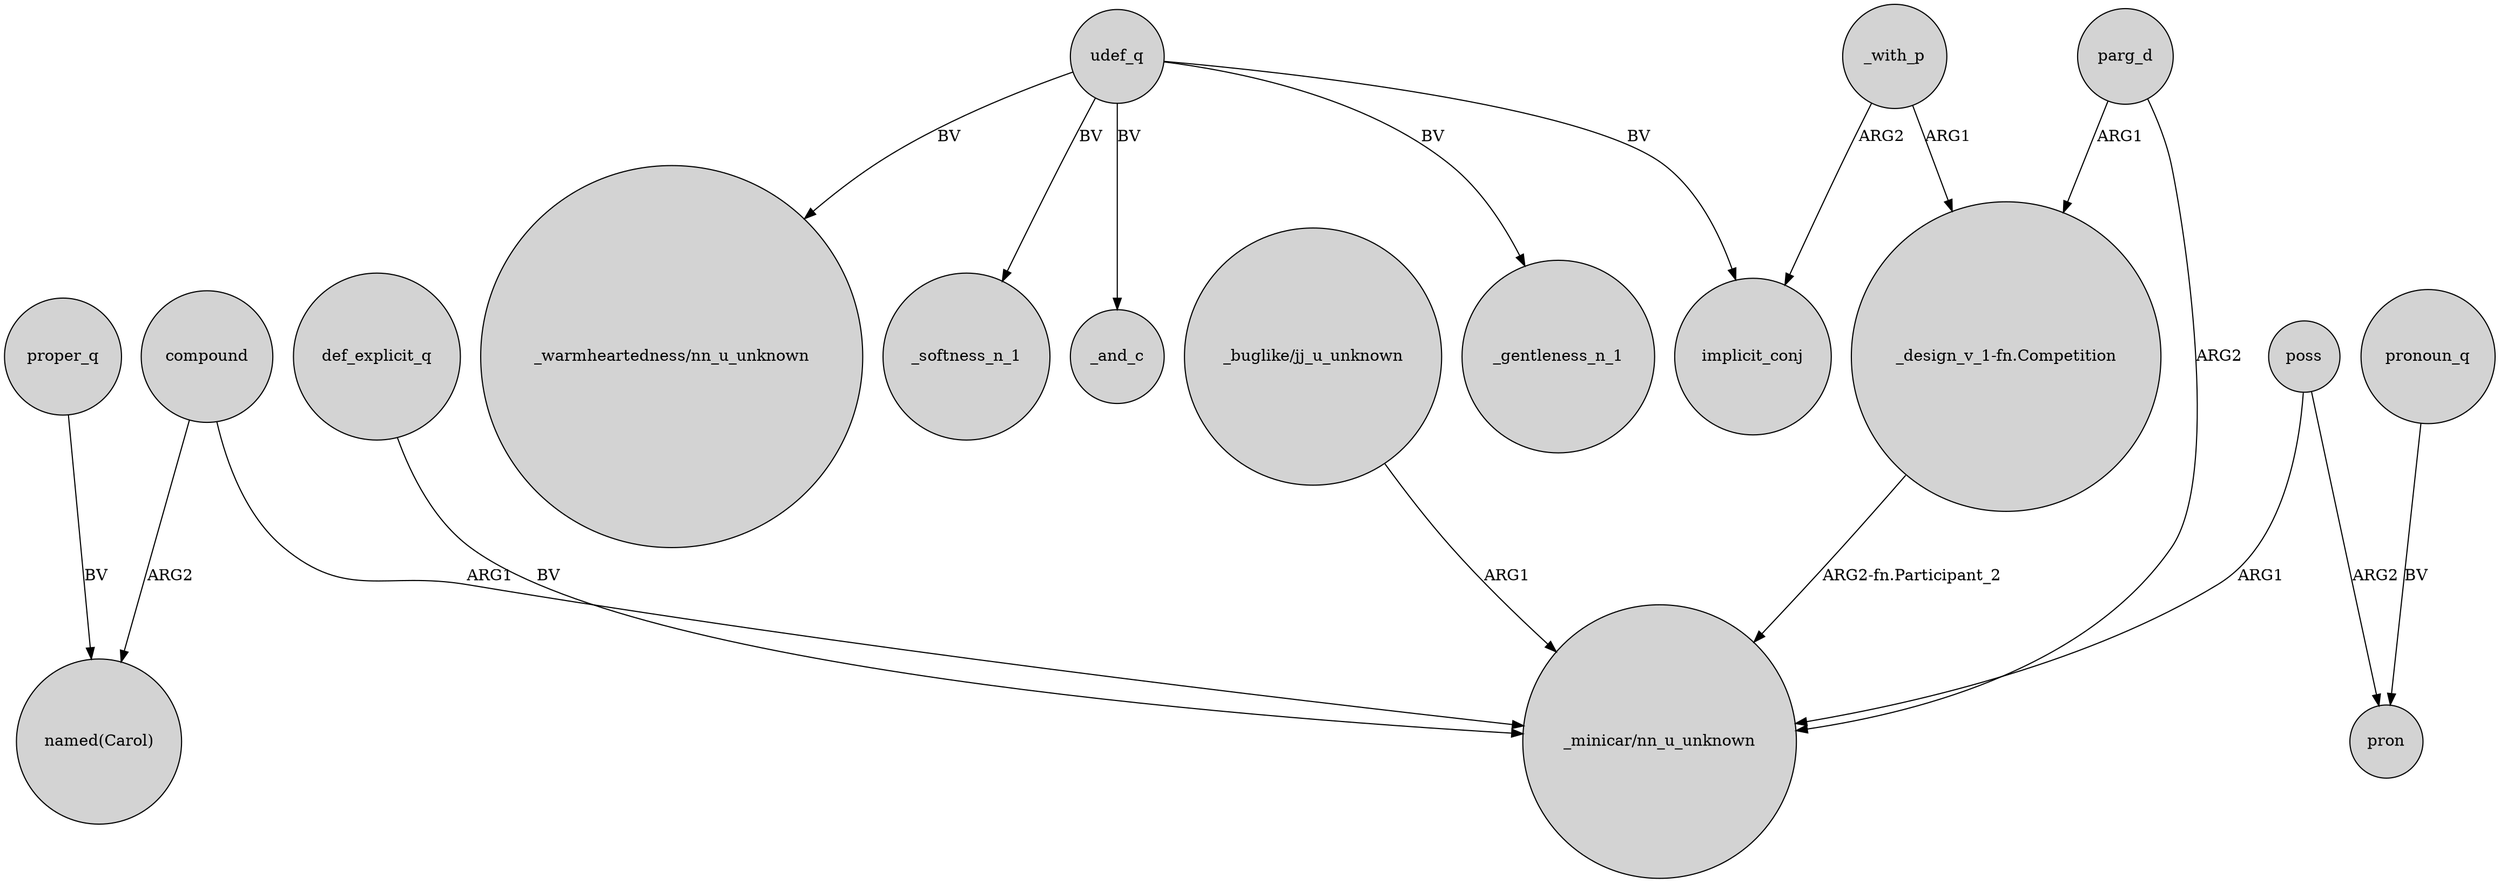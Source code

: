 digraph {
	node [shape=circle style=filled]
	"_buglike/jj_u_unknown" -> "_minicar/nn_u_unknown" [label=ARG1]
	compound -> "named(Carol)" [label=ARG2]
	"_design_v_1-fn.Competition" -> "_minicar/nn_u_unknown" [label="ARG2-fn.Participant_2"]
	proper_q -> "named(Carol)" [label=BV]
	_with_p -> implicit_conj [label=ARG2]
	udef_q -> _and_c [label=BV]
	udef_q -> _gentleness_n_1 [label=BV]
	def_explicit_q -> "_minicar/nn_u_unknown" [label=BV]
	udef_q -> "_warmheartedness/nn_u_unknown" [label=BV]
	compound -> "_minicar/nn_u_unknown" [label=ARG1]
	parg_d -> "_design_v_1-fn.Competition" [label=ARG1]
	parg_d -> "_minicar/nn_u_unknown" [label=ARG2]
	udef_q -> implicit_conj [label=BV]
	pronoun_q -> pron [label=BV]
	udef_q -> _softness_n_1 [label=BV]
	poss -> "_minicar/nn_u_unknown" [label=ARG1]
	_with_p -> "_design_v_1-fn.Competition" [label=ARG1]
	poss -> pron [label=ARG2]
}
